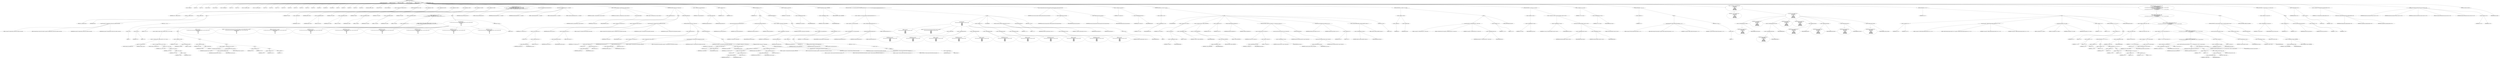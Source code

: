 digraph hostapd_notif_assoc {  
"1000131" [label = "(METHOD,hostapd_notif_assoc)" ]
"1000132" [label = "(PARAM,hostapd_data *hapd)" ]
"1000133" [label = "(PARAM,const u8 *addr)" ]
"1000134" [label = "(PARAM,const u8 *req_ies)" ]
"1000135" [label = "(PARAM,size_t req_ies_len)" ]
"1000136" [label = "(PARAM,int reassoc)" ]
"1000137" [label = "(BLOCK,,)" ]
"1000138" [label = "(LOCAL,v5: unsigned int)" ]
"1000139" [label = "(LOCAL,v6: int)" ]
"1000140" [label = "(LOCAL,v7: int)" ]
"1000141" [label = "(LOCAL,v8: sta_info *)" ]
"1000142" [label = "(LOCAL,v9: sta_info *)" ]
"1000143" [label = "(LOCAL,v10: hostapd_iface *)" ]
"1000144" [label = "(LOCAL,v11: int)" ]
"1000145" [label = "(LOCAL,v12: int)" ]
"1000146" [label = "(LOCAL,v13: hostapd_bss_config *)" ]
"1000147" [label = "(LOCAL,v14: wpa_state_machine *)" ]
"1000148" [label = "(LOCAL,v15: int)" ]
"1000149" [label = "(LOCAL,v16: int)" ]
"1000150" [label = "(LOCAL,v17: u8 *)" ]
"1000151" [label = "(LOCAL,v18: u8 *)" ]
"1000152" [label = "(LOCAL,v20: int)" ]
"1000153" [label = "(LOCAL,v22: u8)" ]
"1000154" [label = "(LOCAL,v23: u8)" ]
"1000155" [label = "(LOCAL,v24: u8)" ]
"1000156" [label = "(LOCAL,v25: u8)" ]
"1000157" [label = "(LOCAL,ielen: u8)" ]
"1000158" [label = "(LOCAL,ielena: int)" ]
"1000159" [label = "(LOCAL,ielenb: int)" ]
"1000160" [label = "(LOCAL,p: u8)" ]
"1000161" [label = "(LOCAL,pa: u8 *)" ]
"1000162" [label = "(LOCAL,pb: u8 *)" ]
"1000163" [label = "(LOCAL,res: int)" ]
"1000164" [label = "(LOCAL,resa: int)" ]
"1000165" [label = "(LOCAL,elems: ieee802_11_elems)" ]
"1000166" [label = "(LOCAL,buf: u8 [ 1064 ])" ]
"1000167" [label = "(LOCAL,v36: unsigned int)" ]
"1000168" [label = "(<operator>.assignment,v36 = __readgsdword(0x14u))" ]
"1000169" [label = "(IDENTIFIER,v36,v36 = __readgsdword(0x14u))" ]
"1000170" [label = "(__readgsdword,__readgsdword(0x14u))" ]
"1000171" [label = "(LITERAL,0x14u,__readgsdword(0x14u))" ]
"1000172" [label = "(CONTROL_STRUCTURE,if ( !addr ),if ( !addr ))" ]
"1000173" [label = "(<operator>.logicalNot,!addr)" ]
"1000174" [label = "(IDENTIFIER,addr,!addr)" ]
"1000175" [label = "(BLOCK,,)" ]
"1000176" [label = "(wpa_printf,wpa_printf(2, \"hostapd_notif_assoc: Skip event with no address\", hapd, hapd))" ]
"1000177" [label = "(LITERAL,2,wpa_printf(2, \"hostapd_notif_assoc: Skip event with no address\", hapd, hapd))" ]
"1000178" [label = "(LITERAL,\"hostapd_notif_assoc: Skip event with no address\",wpa_printf(2, \"hostapd_notif_assoc: Skip event with no address\", hapd, hapd))" ]
"1000179" [label = "(IDENTIFIER,hapd,wpa_printf(2, \"hostapd_notif_assoc: Skip event with no address\", hapd, hapd))" ]
"1000180" [label = "(IDENTIFIER,hapd,wpa_printf(2, \"hostapd_notif_assoc: Skip event with no address\", hapd, hapd))" ]
"1000181" [label = "(RETURN,return -1;,return -1;)" ]
"1000182" [label = "(<operator>.minus,-1)" ]
"1000183" [label = "(LITERAL,1,-1)" ]
"1000184" [label = "(<operator>.assignment,v5 = *addr)" ]
"1000185" [label = "(IDENTIFIER,v5,v5 = *addr)" ]
"1000186" [label = "(<operator>.indirection,*addr)" ]
"1000187" [label = "(IDENTIFIER,addr,v5 = *addr)" ]
"1000188" [label = "(<operator>.assignment,ielen = addr[1])" ]
"1000189" [label = "(IDENTIFIER,ielen,ielen = addr[1])" ]
"1000190" [label = "(<operator>.indirectIndexAccess,addr[1])" ]
"1000191" [label = "(IDENTIFIER,addr,ielen = addr[1])" ]
"1000192" [label = "(LITERAL,1,ielen = addr[1])" ]
"1000193" [label = "(<operator>.assignment,v25 = addr[2])" ]
"1000194" [label = "(IDENTIFIER,v25,v25 = addr[2])" ]
"1000195" [label = "(<operator>.indirectIndexAccess,addr[2])" ]
"1000196" [label = "(IDENTIFIER,addr,v25 = addr[2])" ]
"1000197" [label = "(LITERAL,2,v25 = addr[2])" ]
"1000198" [label = "(<operator>.assignment,p = addr[3])" ]
"1000199" [label = "(IDENTIFIER,p,p = addr[3])" ]
"1000200" [label = "(<operator>.indirectIndexAccess,addr[3])" ]
"1000201" [label = "(IDENTIFIER,addr,p = addr[3])" ]
"1000202" [label = "(LITERAL,3,p = addr[3])" ]
"1000203" [label = "(<operator>.assignment,v24 = addr[4])" ]
"1000204" [label = "(IDENTIFIER,v24,v24 = addr[4])" ]
"1000205" [label = "(<operator>.indirectIndexAccess,addr[4])" ]
"1000206" [label = "(IDENTIFIER,addr,v24 = addr[4])" ]
"1000207" [label = "(LITERAL,4,v24 = addr[4])" ]
"1000208" [label = "(<operator>.assignment,v6 = addr[5])" ]
"1000209" [label = "(IDENTIFIER,v6,v6 = addr[5])" ]
"1000210" [label = "(<operator>.indirectIndexAccess,addr[5])" ]
"1000211" [label = "(IDENTIFIER,addr,v6 = addr[5])" ]
"1000212" [label = "(LITERAL,5,v6 = addr[5])" ]
"1000213" [label = "(CONTROL_STRUCTURE,if ( (v5 & 1) != 0\n    || !((unsigned __int8)v6 | (unsigned __int8)(v24 | p | v25 | v5 | ielen))\n    || (v22 = addr[5], v23 = *addr, v7 = memcmp(addr, hapd->own_addr, 6u), v5 = v23, v6 = v22, !v7) ),if ( (v5 & 1) != 0\n    || !((unsigned __int8)v6 | (unsigned __int8)(v24 | p | v25 | v5 | ielen))\n    || (v22 = addr[5], v23 = *addr, v7 = memcmp(addr, hapd->own_addr, 6u), v5 = v23, v6 = v22, !v7) ))" ]
"1000214" [label = "(<operator>.logicalOr,(v5 & 1) != 0\n    || !((unsigned __int8)v6 | (unsigned __int8)(v24 | p | v25 | v5 | ielen))\n    || (v22 = addr[5], v23 = *addr, v7 = memcmp(addr, hapd->own_addr, 6u), v5 = v23, v6 = v22, !v7))" ]
"1000215" [label = "(<operator>.notEquals,(v5 & 1) != 0)" ]
"1000216" [label = "(<operator>.and,v5 & 1)" ]
"1000217" [label = "(IDENTIFIER,v5,v5 & 1)" ]
"1000218" [label = "(LITERAL,1,v5 & 1)" ]
"1000219" [label = "(LITERAL,0,(v5 & 1) != 0)" ]
"1000220" [label = "(<operator>.logicalOr,!((unsigned __int8)v6 | (unsigned __int8)(v24 | p | v25 | v5 | ielen))\n    || (v22 = addr[5], v23 = *addr, v7 = memcmp(addr, hapd->own_addr, 6u), v5 = v23, v6 = v22, !v7))" ]
"1000221" [label = "(<operator>.logicalNot,!((unsigned __int8)v6 | (unsigned __int8)(v24 | p | v25 | v5 | ielen)))" ]
"1000222" [label = "(<operator>.or,(unsigned __int8)v6 | (unsigned __int8)(v24 | p | v25 | v5 | ielen))" ]
"1000223" [label = "(<operator>.cast,(unsigned __int8)v6)" ]
"1000224" [label = "(UNKNOWN,unsigned __int8,unsigned __int8)" ]
"1000225" [label = "(IDENTIFIER,v6,(unsigned __int8)v6)" ]
"1000226" [label = "(<operator>.cast,(unsigned __int8)(v24 | p | v25 | v5 | ielen))" ]
"1000227" [label = "(UNKNOWN,unsigned __int8,unsigned __int8)" ]
"1000228" [label = "(<operator>.or,v24 | p | v25 | v5 | ielen)" ]
"1000229" [label = "(IDENTIFIER,v24,v24 | p | v25 | v5 | ielen)" ]
"1000230" [label = "(<operator>.or,p | v25 | v5 | ielen)" ]
"1000231" [label = "(IDENTIFIER,p,p | v25 | v5 | ielen)" ]
"1000232" [label = "(<operator>.or,v25 | v5 | ielen)" ]
"1000233" [label = "(IDENTIFIER,v25,v25 | v5 | ielen)" ]
"1000234" [label = "(<operator>.or,v5 | ielen)" ]
"1000235" [label = "(IDENTIFIER,v5,v5 | ielen)" ]
"1000236" [label = "(IDENTIFIER,ielen,v5 | ielen)" ]
"1000237" [label = "(BLOCK,,)" ]
"1000238" [label = "(<operator>.assignment,v22 = addr[5])" ]
"1000239" [label = "(IDENTIFIER,v22,v22 = addr[5])" ]
"1000240" [label = "(<operator>.indirectIndexAccess,addr[5])" ]
"1000241" [label = "(IDENTIFIER,addr,v22 = addr[5])" ]
"1000242" [label = "(LITERAL,5,v22 = addr[5])" ]
"1000243" [label = "(BLOCK,,)" ]
"1000244" [label = "(<operator>.assignment,v23 = *addr)" ]
"1000245" [label = "(IDENTIFIER,v23,v23 = *addr)" ]
"1000246" [label = "(<operator>.indirection,*addr)" ]
"1000247" [label = "(IDENTIFIER,addr,v23 = *addr)" ]
"1000248" [label = "(BLOCK,,)" ]
"1000249" [label = "(<operator>.assignment,v7 = memcmp(addr, hapd->own_addr, 6u))" ]
"1000250" [label = "(IDENTIFIER,v7,v7 = memcmp(addr, hapd->own_addr, 6u))" ]
"1000251" [label = "(memcmp,memcmp(addr, hapd->own_addr, 6u))" ]
"1000252" [label = "(IDENTIFIER,addr,memcmp(addr, hapd->own_addr, 6u))" ]
"1000253" [label = "(<operator>.indirectFieldAccess,hapd->own_addr)" ]
"1000254" [label = "(IDENTIFIER,hapd,memcmp(addr, hapd->own_addr, 6u))" ]
"1000255" [label = "(FIELD_IDENTIFIER,own_addr,own_addr)" ]
"1000256" [label = "(LITERAL,6u,memcmp(addr, hapd->own_addr, 6u))" ]
"1000257" [label = "(BLOCK,,)" ]
"1000258" [label = "(<operator>.assignment,v5 = v23)" ]
"1000259" [label = "(IDENTIFIER,v5,v5 = v23)" ]
"1000260" [label = "(IDENTIFIER,v23,v5 = v23)" ]
"1000261" [label = "(BLOCK,,)" ]
"1000262" [label = "(<operator>.assignment,v6 = v22)" ]
"1000263" [label = "(IDENTIFIER,v6,v6 = v22)" ]
"1000264" [label = "(IDENTIFIER,v22,v6 = v22)" ]
"1000265" [label = "(<operator>.logicalNot,!v7)" ]
"1000266" [label = "(IDENTIFIER,v7,!v7)" ]
"1000267" [label = "(BLOCK,,)" ]
"1000268" [label = "(wpa_printf,wpa_printf(\n      2,\n      \"%s: Invalid SA=%02x:%02x:%02x:%02x:%02x:%02x in received indication - ignore this indication silently\",\n      \"hostapd_notif_assoc\",\n      v5,\n      ielen,\n      v25,\n      p,\n      v24,\n      v6))" ]
"1000269" [label = "(LITERAL,2,wpa_printf(\n      2,\n      \"%s: Invalid SA=%02x:%02x:%02x:%02x:%02x:%02x in received indication - ignore this indication silently\",\n      \"hostapd_notif_assoc\",\n      v5,\n      ielen,\n      v25,\n      p,\n      v24,\n      v6))" ]
"1000270" [label = "(LITERAL,\"%s: Invalid SA=%02x:%02x:%02x:%02x:%02x:%02x in received indication - ignore this indication silently\",wpa_printf(\n      2,\n      \"%s: Invalid SA=%02x:%02x:%02x:%02x:%02x:%02x in received indication - ignore this indication silently\",\n      \"hostapd_notif_assoc\",\n      v5,\n      ielen,\n      v25,\n      p,\n      v24,\n      v6))" ]
"1000271" [label = "(LITERAL,\"hostapd_notif_assoc\",wpa_printf(\n      2,\n      \"%s: Invalid SA=%02x:%02x:%02x:%02x:%02x:%02x in received indication - ignore this indication silently\",\n      \"hostapd_notif_assoc\",\n      v5,\n      ielen,\n      v25,\n      p,\n      v24,\n      v6))" ]
"1000272" [label = "(IDENTIFIER,v5,wpa_printf(\n      2,\n      \"%s: Invalid SA=%02x:%02x:%02x:%02x:%02x:%02x in received indication - ignore this indication silently\",\n      \"hostapd_notif_assoc\",\n      v5,\n      ielen,\n      v25,\n      p,\n      v24,\n      v6))" ]
"1000273" [label = "(IDENTIFIER,ielen,wpa_printf(\n      2,\n      \"%s: Invalid SA=%02x:%02x:%02x:%02x:%02x:%02x in received indication - ignore this indication silently\",\n      \"hostapd_notif_assoc\",\n      v5,\n      ielen,\n      v25,\n      p,\n      v24,\n      v6))" ]
"1000274" [label = "(IDENTIFIER,v25,wpa_printf(\n      2,\n      \"%s: Invalid SA=%02x:%02x:%02x:%02x:%02x:%02x in received indication - ignore this indication silently\",\n      \"hostapd_notif_assoc\",\n      v5,\n      ielen,\n      v25,\n      p,\n      v24,\n      v6))" ]
"1000275" [label = "(IDENTIFIER,p,wpa_printf(\n      2,\n      \"%s: Invalid SA=%02x:%02x:%02x:%02x:%02x:%02x in received indication - ignore this indication silently\",\n      \"hostapd_notif_assoc\",\n      v5,\n      ielen,\n      v25,\n      p,\n      v24,\n      v6))" ]
"1000276" [label = "(IDENTIFIER,v24,wpa_printf(\n      2,\n      \"%s: Invalid SA=%02x:%02x:%02x:%02x:%02x:%02x in received indication - ignore this indication silently\",\n      \"hostapd_notif_assoc\",\n      v5,\n      ielen,\n      v25,\n      p,\n      v24,\n      v6))" ]
"1000277" [label = "(IDENTIFIER,v6,wpa_printf(\n      2,\n      \"%s: Invalid SA=%02x:%02x:%02x:%02x:%02x:%02x in received indication - ignore this indication silently\",\n      \"hostapd_notif_assoc\",\n      v5,\n      ielen,\n      v25,\n      p,\n      v24,\n      v6))" ]
"1000278" [label = "(RETURN,return 0;,return 0;)" ]
"1000279" [label = "(LITERAL,0,return 0;)" ]
"1000280" [label = "(random_add_randomness,random_add_randomness(addr, 6u))" ]
"1000281" [label = "(IDENTIFIER,addr,random_add_randomness(addr, 6u))" ]
"1000282" [label = "(LITERAL,6u,random_add_randomness(addr, 6u))" ]
"1000283" [label = "(hostapd_logger,hostapd_logger(hapd, addr, 1u, 2, \"associated\"))" ]
"1000284" [label = "(IDENTIFIER,hapd,hostapd_logger(hapd, addr, 1u, 2, \"associated\"))" ]
"1000285" [label = "(IDENTIFIER,addr,hostapd_logger(hapd, addr, 1u, 2, \"associated\"))" ]
"1000286" [label = "(LITERAL,1u,hostapd_logger(hapd, addr, 1u, 2, \"associated\"))" ]
"1000287" [label = "(LITERAL,2,hostapd_logger(hapd, addr, 1u, 2, \"associated\"))" ]
"1000288" [label = "(LITERAL,\"associated\",hostapd_logger(hapd, addr, 1u, 2, \"associated\"))" ]
"1000289" [label = "(ieee802_11_parse_elems,ieee802_11_parse_elems(req_ies, req_ies_len, &elems, 0))" ]
"1000290" [label = "(IDENTIFIER,req_ies,ieee802_11_parse_elems(req_ies, req_ies_len, &elems, 0))" ]
"1000291" [label = "(IDENTIFIER,req_ies_len,ieee802_11_parse_elems(req_ies, req_ies_len, &elems, 0))" ]
"1000292" [label = "(<operator>.addressOf,&elems)" ]
"1000293" [label = "(IDENTIFIER,elems,ieee802_11_parse_elems(req_ies, req_ies_len, &elems, 0))" ]
"1000294" [label = "(LITERAL,0,ieee802_11_parse_elems(req_ies, req_ies_len, &elems, 0))" ]
"1000295" [label = "(CONTROL_STRUCTURE,if ( elems.wps_ie ),if ( elems.wps_ie ))" ]
"1000296" [label = "(<operator>.fieldAccess,elems.wps_ie)" ]
"1000297" [label = "(IDENTIFIER,elems,if ( elems.wps_ie ))" ]
"1000298" [label = "(FIELD_IDENTIFIER,wps_ie,wps_ie)" ]
"1000299" [label = "(BLOCK,,)" ]
"1000300" [label = "(<operator>.assignment,pa = (u8 *)(elems.wps_ie - 2))" ]
"1000301" [label = "(IDENTIFIER,pa,pa = (u8 *)(elems.wps_ie - 2))" ]
"1000302" [label = "(<operator>.cast,(u8 *)(elems.wps_ie - 2))" ]
"1000303" [label = "(UNKNOWN,u8 *,u8 *)" ]
"1000304" [label = "(<operator>.subtraction,elems.wps_ie - 2)" ]
"1000305" [label = "(<operator>.fieldAccess,elems.wps_ie)" ]
"1000306" [label = "(IDENTIFIER,elems,elems.wps_ie - 2)" ]
"1000307" [label = "(FIELD_IDENTIFIER,wps_ie,wps_ie)" ]
"1000308" [label = "(LITERAL,2,elems.wps_ie - 2)" ]
"1000309" [label = "(<operator>.assignment,ielena = elems.wps_ie_len + 2)" ]
"1000310" [label = "(IDENTIFIER,ielena,ielena = elems.wps_ie_len + 2)" ]
"1000311" [label = "(<operator>.addition,elems.wps_ie_len + 2)" ]
"1000312" [label = "(<operator>.fieldAccess,elems.wps_ie_len)" ]
"1000313" [label = "(IDENTIFIER,elems,elems.wps_ie_len + 2)" ]
"1000314" [label = "(FIELD_IDENTIFIER,wps_ie_len,wps_ie_len)" ]
"1000315" [label = "(LITERAL,2,elems.wps_ie_len + 2)" ]
"1000316" [label = "(wpa_printf,wpa_printf(2, \"STA included WPS IE in (Re)AssocReq\", ielena, ielena))" ]
"1000317" [label = "(LITERAL,2,wpa_printf(2, \"STA included WPS IE in (Re)AssocReq\", ielena, ielena))" ]
"1000318" [label = "(LITERAL,\"STA included WPS IE in (Re)AssocReq\",wpa_printf(2, \"STA included WPS IE in (Re)AssocReq\", ielena, ielena))" ]
"1000319" [label = "(IDENTIFIER,ielena,wpa_printf(2, \"STA included WPS IE in (Re)AssocReq\", ielena, ielena))" ]
"1000320" [label = "(IDENTIFIER,ielena,wpa_printf(2, \"STA included WPS IE in (Re)AssocReq\", ielena, ielena))" ]
"1000321" [label = "(CONTROL_STRUCTURE,else,else)" ]
"1000322" [label = "(CONTROL_STRUCTURE,if ( elems.rsn_ie ),if ( elems.rsn_ie ))" ]
"1000323" [label = "(<operator>.fieldAccess,elems.rsn_ie)" ]
"1000324" [label = "(IDENTIFIER,elems,if ( elems.rsn_ie ))" ]
"1000325" [label = "(FIELD_IDENTIFIER,rsn_ie,rsn_ie)" ]
"1000326" [label = "(BLOCK,,)" ]
"1000327" [label = "(<operator>.assignment,pa = (u8 *)(elems.rsn_ie - 2))" ]
"1000328" [label = "(IDENTIFIER,pa,pa = (u8 *)(elems.rsn_ie - 2))" ]
"1000329" [label = "(<operator>.cast,(u8 *)(elems.rsn_ie - 2))" ]
"1000330" [label = "(UNKNOWN,u8 *,u8 *)" ]
"1000331" [label = "(<operator>.subtraction,elems.rsn_ie - 2)" ]
"1000332" [label = "(<operator>.fieldAccess,elems.rsn_ie)" ]
"1000333" [label = "(IDENTIFIER,elems,elems.rsn_ie - 2)" ]
"1000334" [label = "(FIELD_IDENTIFIER,rsn_ie,rsn_ie)" ]
"1000335" [label = "(LITERAL,2,elems.rsn_ie - 2)" ]
"1000336" [label = "(<operator>.assignment,ielena = elems.rsn_ie_len + 2)" ]
"1000337" [label = "(IDENTIFIER,ielena,ielena = elems.rsn_ie_len + 2)" ]
"1000338" [label = "(<operator>.addition,elems.rsn_ie_len + 2)" ]
"1000339" [label = "(<operator>.fieldAccess,elems.rsn_ie_len)" ]
"1000340" [label = "(IDENTIFIER,elems,elems.rsn_ie_len + 2)" ]
"1000341" [label = "(FIELD_IDENTIFIER,rsn_ie_len,rsn_ie_len)" ]
"1000342" [label = "(LITERAL,2,elems.rsn_ie_len + 2)" ]
"1000343" [label = "(wpa_printf,wpa_printf(2, \"STA included RSN IE in (Re)AssocReq\", ielena, ielena))" ]
"1000344" [label = "(LITERAL,2,wpa_printf(2, \"STA included RSN IE in (Re)AssocReq\", ielena, ielena))" ]
"1000345" [label = "(LITERAL,\"STA included RSN IE in (Re)AssocReq\",wpa_printf(2, \"STA included RSN IE in (Re)AssocReq\", ielena, ielena))" ]
"1000346" [label = "(IDENTIFIER,ielena,wpa_printf(2, \"STA included RSN IE in (Re)AssocReq\", ielena, ielena))" ]
"1000347" [label = "(IDENTIFIER,ielena,wpa_printf(2, \"STA included RSN IE in (Re)AssocReq\", ielena, ielena))" ]
"1000348" [label = "(CONTROL_STRUCTURE,else,else)" ]
"1000349" [label = "(BLOCK,,)" ]
"1000350" [label = "(<operator>.assignment,pa = (u8 *)elems.wpa_ie)" ]
"1000351" [label = "(IDENTIFIER,pa,pa = (u8 *)elems.wpa_ie)" ]
"1000352" [label = "(<operator>.cast,(u8 *)elems.wpa_ie)" ]
"1000353" [label = "(UNKNOWN,u8 *,u8 *)" ]
"1000354" [label = "(<operator>.fieldAccess,elems.wpa_ie)" ]
"1000355" [label = "(IDENTIFIER,elems,(u8 *)elems.wpa_ie)" ]
"1000356" [label = "(FIELD_IDENTIFIER,wpa_ie,wpa_ie)" ]
"1000357" [label = "(CONTROL_STRUCTURE,if ( elems.wpa_ie ),if ( elems.wpa_ie ))" ]
"1000358" [label = "(<operator>.fieldAccess,elems.wpa_ie)" ]
"1000359" [label = "(IDENTIFIER,elems,if ( elems.wpa_ie ))" ]
"1000360" [label = "(FIELD_IDENTIFIER,wpa_ie,wpa_ie)" ]
"1000361" [label = "(BLOCK,,)" ]
"1000362" [label = "(<operator>.assignment,pa = (u8 *)(elems.wpa_ie - 2))" ]
"1000363" [label = "(IDENTIFIER,pa,pa = (u8 *)(elems.wpa_ie - 2))" ]
"1000364" [label = "(<operator>.cast,(u8 *)(elems.wpa_ie - 2))" ]
"1000365" [label = "(UNKNOWN,u8 *,u8 *)" ]
"1000366" [label = "(<operator>.subtraction,elems.wpa_ie - 2)" ]
"1000367" [label = "(<operator>.fieldAccess,elems.wpa_ie)" ]
"1000368" [label = "(IDENTIFIER,elems,elems.wpa_ie - 2)" ]
"1000369" [label = "(FIELD_IDENTIFIER,wpa_ie,wpa_ie)" ]
"1000370" [label = "(LITERAL,2,elems.wpa_ie - 2)" ]
"1000371" [label = "(<operator>.assignment,ielena = elems.wpa_ie_len + 2)" ]
"1000372" [label = "(IDENTIFIER,ielena,ielena = elems.wpa_ie_len + 2)" ]
"1000373" [label = "(<operator>.addition,elems.wpa_ie_len + 2)" ]
"1000374" [label = "(<operator>.fieldAccess,elems.wpa_ie_len)" ]
"1000375" [label = "(IDENTIFIER,elems,elems.wpa_ie_len + 2)" ]
"1000376" [label = "(FIELD_IDENTIFIER,wpa_ie_len,wpa_ie_len)" ]
"1000377" [label = "(LITERAL,2,elems.wpa_ie_len + 2)" ]
"1000378" [label = "(wpa_printf,wpa_printf(2, \"STA included WPA IE in (Re)AssocReq\", ielena, ielena))" ]
"1000379" [label = "(LITERAL,2,wpa_printf(2, \"STA included WPA IE in (Re)AssocReq\", ielena, ielena))" ]
"1000380" [label = "(LITERAL,\"STA included WPA IE in (Re)AssocReq\",wpa_printf(2, \"STA included WPA IE in (Re)AssocReq\", ielena, ielena))" ]
"1000381" [label = "(IDENTIFIER,ielena,wpa_printf(2, \"STA included WPA IE in (Re)AssocReq\", ielena, ielena))" ]
"1000382" [label = "(IDENTIFIER,ielena,wpa_printf(2, \"STA included WPA IE in (Re)AssocReq\", ielena, ielena))" ]
"1000383" [label = "(CONTROL_STRUCTURE,else,else)" ]
"1000384" [label = "(BLOCK,,)" ]
"1000385" [label = "(wpa_printf,wpa_printf(2, \"STA did not include WPS/RSN/WPA IE in (Re)AssocReq\", 0, 0))" ]
"1000386" [label = "(LITERAL,2,wpa_printf(2, \"STA did not include WPS/RSN/WPA IE in (Re)AssocReq\", 0, 0))" ]
"1000387" [label = "(LITERAL,\"STA did not include WPS/RSN/WPA IE in (Re)AssocReq\",wpa_printf(2, \"STA did not include WPS/RSN/WPA IE in (Re)AssocReq\", 0, 0))" ]
"1000388" [label = "(LITERAL,0,wpa_printf(2, \"STA did not include WPS/RSN/WPA IE in (Re)AssocReq\", 0, 0))" ]
"1000389" [label = "(LITERAL,0,wpa_printf(2, \"STA did not include WPS/RSN/WPA IE in (Re)AssocReq\", 0, 0))" ]
"1000390" [label = "(<operator>.assignment,ielena = 0)" ]
"1000391" [label = "(IDENTIFIER,ielena,ielena = 0)" ]
"1000392" [label = "(LITERAL,0,ielena = 0)" ]
"1000393" [label = "(<operator>.assignment,v8 = ap_get_sta(hapd, addr))" ]
"1000394" [label = "(IDENTIFIER,v8,v8 = ap_get_sta(hapd, addr))" ]
"1000395" [label = "(ap_get_sta,ap_get_sta(hapd, addr))" ]
"1000396" [label = "(IDENTIFIER,hapd,ap_get_sta(hapd, addr))" ]
"1000397" [label = "(IDENTIFIER,addr,ap_get_sta(hapd, addr))" ]
"1000398" [label = "(<operator>.assignment,v9 = v8)" ]
"1000399" [label = "(IDENTIFIER,v9,v9 = v8)" ]
"1000400" [label = "(IDENTIFIER,v8,v9 = v8)" ]
"1000401" [label = "(CONTROL_STRUCTURE,if ( v8 ),if ( v8 ))" ]
"1000402" [label = "(IDENTIFIER,v8,if ( v8 ))" ]
"1000403" [label = "(BLOCK,,)" ]
"1000404" [label = "(ap_sta_no_session_timeout,ap_sta_no_session_timeout(hapd, v8))" ]
"1000405" [label = "(IDENTIFIER,hapd,ap_sta_no_session_timeout(hapd, v8))" ]
"1000406" [label = "(IDENTIFIER,v8,ap_sta_no_session_timeout(hapd, v8))" ]
"1000407" [label = "(accounting_sta_stop,accounting_sta_stop(hapd, v9))" ]
"1000408" [label = "(IDENTIFIER,hapd,accounting_sta_stop(hapd, v9))" ]
"1000409" [label = "(IDENTIFIER,v9,accounting_sta_stop(hapd, v9))" ]
"1000410" [label = "(<operator>.assignment,v9->timeout_next = STA_NULLFUNC)" ]
"1000411" [label = "(<operator>.indirectFieldAccess,v9->timeout_next)" ]
"1000412" [label = "(IDENTIFIER,v9,v9->timeout_next = STA_NULLFUNC)" ]
"1000413" [label = "(FIELD_IDENTIFIER,timeout_next,timeout_next)" ]
"1000414" [label = "(IDENTIFIER,STA_NULLFUNC,v9->timeout_next = STA_NULLFUNC)" ]
"1000415" [label = "(CONTROL_STRUCTURE,else,else)" ]
"1000416" [label = "(BLOCK,,)" ]
"1000417" [label = "(<operator>.assignment,v9 = ap_sta_add(hapd, addr))" ]
"1000418" [label = "(IDENTIFIER,v9,v9 = ap_sta_add(hapd, addr))" ]
"1000419" [label = "(ap_sta_add,ap_sta_add(hapd, addr))" ]
"1000420" [label = "(IDENTIFIER,hapd,ap_sta_add(hapd, addr))" ]
"1000421" [label = "(IDENTIFIER,addr,ap_sta_add(hapd, addr))" ]
"1000422" [label = "(CONTROL_STRUCTURE,if ( !v9 ),if ( !v9 ))" ]
"1000423" [label = "(<operator>.logicalNot,!v9)" ]
"1000424" [label = "(IDENTIFIER,v9,!v9)" ]
"1000425" [label = "(BLOCK,,)" ]
"1000426" [label = "(hostapd_drv_sta_disassoc,hostapd_drv_sta_disassoc(hapd, addr, 5))" ]
"1000427" [label = "(IDENTIFIER,hapd,hostapd_drv_sta_disassoc(hapd, addr, 5))" ]
"1000428" [label = "(IDENTIFIER,addr,hostapd_drv_sta_disassoc(hapd, addr, 5))" ]
"1000429" [label = "(LITERAL,5,hostapd_drv_sta_disassoc(hapd, addr, 5))" ]
"1000430" [label = "(RETURN,return -1;,return -1;)" ]
"1000431" [label = "(<operator>.minus,-1)" ]
"1000432" [label = "(LITERAL,1,-1)" ]
"1000433" [label = "(<operator>.assignment,v10 = hapd->iface)" ]
"1000434" [label = "(IDENTIFIER,v10,v10 = hapd->iface)" ]
"1000435" [label = "(<operator>.indirectFieldAccess,hapd->iface)" ]
"1000436" [label = "(IDENTIFIER,hapd,v10 = hapd->iface)" ]
"1000437" [label = "(FIELD_IDENTIFIER,iface,iface)" ]
"1000438" [label = "(<operators>.assignmentAnd,v9->flags &= 0xFFFECFFF)" ]
"1000439" [label = "(<operator>.indirectFieldAccess,v9->flags)" ]
"1000440" [label = "(IDENTIFIER,v9,v9->flags &= 0xFFFECFFF)" ]
"1000441" [label = "(FIELD_IDENTIFIER,flags,flags)" ]
"1000442" [label = "(LITERAL,0xFFFECFFF,v9->flags &= 0xFFFECFFF)" ]
"1000443" [label = "(CONTROL_STRUCTURE,if ( !v10->drv_max_acl_mac_addrs && hostapd_check_acl(hapd, addr, 0) != 1 ),if ( !v10->drv_max_acl_mac_addrs && hostapd_check_acl(hapd, addr, 0) != 1 ))" ]
"1000444" [label = "(<operator>.logicalAnd,!v10->drv_max_acl_mac_addrs && hostapd_check_acl(hapd, addr, 0) != 1)" ]
"1000445" [label = "(<operator>.logicalNot,!v10->drv_max_acl_mac_addrs)" ]
"1000446" [label = "(<operator>.indirectFieldAccess,v10->drv_max_acl_mac_addrs)" ]
"1000447" [label = "(IDENTIFIER,v10,!v10->drv_max_acl_mac_addrs)" ]
"1000448" [label = "(FIELD_IDENTIFIER,drv_max_acl_mac_addrs,drv_max_acl_mac_addrs)" ]
"1000449" [label = "(<operator>.notEquals,hostapd_check_acl(hapd, addr, 0) != 1)" ]
"1000450" [label = "(hostapd_check_acl,hostapd_check_acl(hapd, addr, 0))" ]
"1000451" [label = "(IDENTIFIER,hapd,hostapd_check_acl(hapd, addr, 0))" ]
"1000452" [label = "(IDENTIFIER,addr,hostapd_check_acl(hapd, addr, 0))" ]
"1000453" [label = "(LITERAL,0,hostapd_check_acl(hapd, addr, 0))" ]
"1000454" [label = "(LITERAL,1,hostapd_check_acl(hapd, addr, 0) != 1)" ]
"1000455" [label = "(BLOCK,,)" ]
"1000456" [label = "(wpa_printf,wpa_printf(\n      3,\n      \"STA %02x:%02x:%02x:%02x:%02x:%02x not allowed to connect\",\n      *addr,\n      addr[1],\n      addr[2],\n      addr[3],\n      addr[4],\n      addr[5]))" ]
"1000457" [label = "(LITERAL,3,wpa_printf(\n      3,\n      \"STA %02x:%02x:%02x:%02x:%02x:%02x not allowed to connect\",\n      *addr,\n      addr[1],\n      addr[2],\n      addr[3],\n      addr[4],\n      addr[5]))" ]
"1000458" [label = "(LITERAL,\"STA %02x:%02x:%02x:%02x:%02x:%02x not allowed to connect\",wpa_printf(\n      3,\n      \"STA %02x:%02x:%02x:%02x:%02x:%02x not allowed to connect\",\n      *addr,\n      addr[1],\n      addr[2],\n      addr[3],\n      addr[4],\n      addr[5]))" ]
"1000459" [label = "(<operator>.indirection,*addr)" ]
"1000460" [label = "(IDENTIFIER,addr,wpa_printf(\n      3,\n      \"STA %02x:%02x:%02x:%02x:%02x:%02x not allowed to connect\",\n      *addr,\n      addr[1],\n      addr[2],\n      addr[3],\n      addr[4],\n      addr[5]))" ]
"1000461" [label = "(<operator>.indirectIndexAccess,addr[1])" ]
"1000462" [label = "(IDENTIFIER,addr,wpa_printf(\n      3,\n      \"STA %02x:%02x:%02x:%02x:%02x:%02x not allowed to connect\",\n      *addr,\n      addr[1],\n      addr[2],\n      addr[3],\n      addr[4],\n      addr[5]))" ]
"1000463" [label = "(LITERAL,1,wpa_printf(\n      3,\n      \"STA %02x:%02x:%02x:%02x:%02x:%02x not allowed to connect\",\n      *addr,\n      addr[1],\n      addr[2],\n      addr[3],\n      addr[4],\n      addr[5]))" ]
"1000464" [label = "(<operator>.indirectIndexAccess,addr[2])" ]
"1000465" [label = "(IDENTIFIER,addr,wpa_printf(\n      3,\n      \"STA %02x:%02x:%02x:%02x:%02x:%02x not allowed to connect\",\n      *addr,\n      addr[1],\n      addr[2],\n      addr[3],\n      addr[4],\n      addr[5]))" ]
"1000466" [label = "(LITERAL,2,wpa_printf(\n      3,\n      \"STA %02x:%02x:%02x:%02x:%02x:%02x not allowed to connect\",\n      *addr,\n      addr[1],\n      addr[2],\n      addr[3],\n      addr[4],\n      addr[5]))" ]
"1000467" [label = "(<operator>.indirectIndexAccess,addr[3])" ]
"1000468" [label = "(IDENTIFIER,addr,wpa_printf(\n      3,\n      \"STA %02x:%02x:%02x:%02x:%02x:%02x not allowed to connect\",\n      *addr,\n      addr[1],\n      addr[2],\n      addr[3],\n      addr[4],\n      addr[5]))" ]
"1000469" [label = "(LITERAL,3,wpa_printf(\n      3,\n      \"STA %02x:%02x:%02x:%02x:%02x:%02x not allowed to connect\",\n      *addr,\n      addr[1],\n      addr[2],\n      addr[3],\n      addr[4],\n      addr[5]))" ]
"1000470" [label = "(<operator>.indirectIndexAccess,addr[4])" ]
"1000471" [label = "(IDENTIFIER,addr,wpa_printf(\n      3,\n      \"STA %02x:%02x:%02x:%02x:%02x:%02x not allowed to connect\",\n      *addr,\n      addr[1],\n      addr[2],\n      addr[3],\n      addr[4],\n      addr[5]))" ]
"1000472" [label = "(LITERAL,4,wpa_printf(\n      3,\n      \"STA %02x:%02x:%02x:%02x:%02x:%02x not allowed to connect\",\n      *addr,\n      addr[1],\n      addr[2],\n      addr[3],\n      addr[4],\n      addr[5]))" ]
"1000473" [label = "(<operator>.indirectIndexAccess,addr[5])" ]
"1000474" [label = "(IDENTIFIER,addr,wpa_printf(\n      3,\n      \"STA %02x:%02x:%02x:%02x:%02x:%02x not allowed to connect\",\n      *addr,\n      addr[1],\n      addr[2],\n      addr[3],\n      addr[4],\n      addr[5]))" ]
"1000475" [label = "(LITERAL,5,wpa_printf(\n      3,\n      \"STA %02x:%02x:%02x:%02x:%02x:%02x not allowed to connect\",\n      *addr,\n      addr[1],\n      addr[2],\n      addr[3],\n      addr[4],\n      addr[5]))" ]
"1000476" [label = "(<operator>.assignment,v11 = 1)" ]
"1000477" [label = "(IDENTIFIER,v11,v11 = 1)" ]
"1000478" [label = "(LITERAL,1,v11 = 1)" ]
"1000479" [label = "(JUMP_TARGET,fail)" ]
"1000480" [label = "(hostapd_drv_sta_disassoc,hostapd_drv_sta_disassoc(hapd, v9->addr, v11))" ]
"1000481" [label = "(IDENTIFIER,hapd,hostapd_drv_sta_disassoc(hapd, v9->addr, v11))" ]
"1000482" [label = "(<operator>.indirectFieldAccess,v9->addr)" ]
"1000483" [label = "(IDENTIFIER,v9,hostapd_drv_sta_disassoc(hapd, v9->addr, v11))" ]
"1000484" [label = "(FIELD_IDENTIFIER,addr,addr)" ]
"1000485" [label = "(IDENTIFIER,v11,hostapd_drv_sta_disassoc(hapd, v9->addr, v11))" ]
"1000486" [label = "(ap_free_sta,ap_free_sta(hapd, v9))" ]
"1000487" [label = "(IDENTIFIER,hapd,ap_free_sta(hapd, v9))" ]
"1000488" [label = "(IDENTIFIER,v9,ap_free_sta(hapd, v9))" ]
"1000489" [label = "(RETURN,return -1;,return -1;)" ]
"1000490" [label = "(<operator>.minus,-1)" ]
"1000491" [label = "(LITERAL,1,-1)" ]
"1000492" [label = "(ap_copy_sta_supp_op_classes,ap_copy_sta_supp_op_classes(v9, elems.supp_op_classes, elems.supp_op_classes_len))" ]
"1000493" [label = "(IDENTIFIER,v9,ap_copy_sta_supp_op_classes(v9, elems.supp_op_classes, elems.supp_op_classes_len))" ]
"1000494" [label = "(<operator>.fieldAccess,elems.supp_op_classes)" ]
"1000495" [label = "(IDENTIFIER,elems,ap_copy_sta_supp_op_classes(v9, elems.supp_op_classes, elems.supp_op_classes_len))" ]
"1000496" [label = "(FIELD_IDENTIFIER,supp_op_classes,supp_op_classes)" ]
"1000497" [label = "(<operator>.fieldAccess,elems.supp_op_classes_len)" ]
"1000498" [label = "(IDENTIFIER,elems,ap_copy_sta_supp_op_classes(v9, elems.supp_op_classes, elems.supp_op_classes_len))" ]
"1000499" [label = "(FIELD_IDENTIFIER,supp_op_classes_len,supp_op_classes_len)" ]
"1000500" [label = "(<operator>.assignment,v13 = hapd->conf)" ]
"1000501" [label = "(IDENTIFIER,v13,v13 = hapd->conf)" ]
"1000502" [label = "(<operator>.indirectFieldAccess,hapd->conf)" ]
"1000503" [label = "(IDENTIFIER,hapd,v13 = hapd->conf)" ]
"1000504" [label = "(FIELD_IDENTIFIER,conf,conf)" ]
"1000505" [label = "(CONTROL_STRUCTURE,if ( !v13->wpa ),if ( !v13->wpa ))" ]
"1000506" [label = "(<operator>.logicalNot,!v13->wpa)" ]
"1000507" [label = "(<operator>.indirectFieldAccess,v13->wpa)" ]
"1000508" [label = "(IDENTIFIER,v13,!v13->wpa)" ]
"1000509" [label = "(FIELD_IDENTIFIER,wpa,wpa)" ]
"1000510" [label = "(BLOCK,,)" ]
"1000511" [label = "(JUMP_TARGET,LABEL_50)" ]
"1000512" [label = "(<operator>.assignment,v20 = v9->flags & 2)" ]
"1000513" [label = "(IDENTIFIER,v20,v20 = v9->flags & 2)" ]
"1000514" [label = "(<operator>.and,v9->flags & 2)" ]
"1000515" [label = "(<operator>.indirectFieldAccess,v9->flags)" ]
"1000516" [label = "(IDENTIFIER,v9,v9->flags & 2)" ]
"1000517" [label = "(FIELD_IDENTIFIER,flags,flags)" ]
"1000518" [label = "(LITERAL,2,v9->flags & 2)" ]
"1000519" [label = "(<operator>.assignment,v9->flags = v9->flags & 0xFFF7FFFF | 3)" ]
"1000520" [label = "(<operator>.indirectFieldAccess,v9->flags)" ]
"1000521" [label = "(IDENTIFIER,v9,v9->flags = v9->flags & 0xFFF7FFFF | 3)" ]
"1000522" [label = "(FIELD_IDENTIFIER,flags,flags)" ]
"1000523" [label = "(<operator>.or,v9->flags & 0xFFF7FFFF | 3)" ]
"1000524" [label = "(<operator>.and,v9->flags & 0xFFF7FFFF)" ]
"1000525" [label = "(<operator>.indirectFieldAccess,v9->flags)" ]
"1000526" [label = "(IDENTIFIER,v9,v9->flags & 0xFFF7FFFF)" ]
"1000527" [label = "(FIELD_IDENTIFIER,flags,flags)" ]
"1000528" [label = "(LITERAL,0xFFF7FFFF,v9->flags & 0xFFF7FFFF)" ]
"1000529" [label = "(LITERAL,3,v9->flags & 0xFFF7FFFF | 3)" ]
"1000530" [label = "(<operator>.assignment,resa = v20)" ]
"1000531" [label = "(IDENTIFIER,resa,resa = v20)" ]
"1000532" [label = "(IDENTIFIER,v20,resa = v20)" ]
"1000533" [label = "(hostapd_set_sta_flags,hostapd_set_sta_flags(hapd, v9))" ]
"1000534" [label = "(IDENTIFIER,hapd,hostapd_set_sta_flags(hapd, v9))" ]
"1000535" [label = "(IDENTIFIER,v9,hostapd_set_sta_flags(hapd, v9))" ]
"1000536" [label = "(CONTROL_STRUCTURE,if ( reassoc && v9->auth_alg == 2 ),if ( reassoc && v9->auth_alg == 2 ))" ]
"1000537" [label = "(<operator>.logicalAnd,reassoc && v9->auth_alg == 2)" ]
"1000538" [label = "(IDENTIFIER,reassoc,reassoc && v9->auth_alg == 2)" ]
"1000539" [label = "(<operator>.equals,v9->auth_alg == 2)" ]
"1000540" [label = "(<operator>.indirectFieldAccess,v9->auth_alg)" ]
"1000541" [label = "(IDENTIFIER,v9,v9->auth_alg == 2)" ]
"1000542" [label = "(FIELD_IDENTIFIER,auth_alg,auth_alg)" ]
"1000543" [label = "(LITERAL,2,v9->auth_alg == 2)" ]
"1000544" [label = "(wpa_auth_sm_event,wpa_auth_sm_event(v9->wpa_sm, WPA_ASSOC_FT))" ]
"1000545" [label = "(<operator>.indirectFieldAccess,v9->wpa_sm)" ]
"1000546" [label = "(IDENTIFIER,v9,wpa_auth_sm_event(v9->wpa_sm, WPA_ASSOC_FT))" ]
"1000547" [label = "(FIELD_IDENTIFIER,wpa_sm,wpa_sm)" ]
"1000548" [label = "(IDENTIFIER,WPA_ASSOC_FT,wpa_auth_sm_event(v9->wpa_sm, WPA_ASSOC_FT))" ]
"1000549" [label = "(CONTROL_STRUCTURE,else,else)" ]
"1000550" [label = "(wpa_auth_sm_event,wpa_auth_sm_event(v9->wpa_sm, WPA_ASSOC))" ]
"1000551" [label = "(<operator>.indirectFieldAccess,v9->wpa_sm)" ]
"1000552" [label = "(IDENTIFIER,v9,wpa_auth_sm_event(v9->wpa_sm, WPA_ASSOC))" ]
"1000553" [label = "(FIELD_IDENTIFIER,wpa_sm,wpa_sm)" ]
"1000554" [label = "(IDENTIFIER,WPA_ASSOC,wpa_auth_sm_event(v9->wpa_sm, WPA_ASSOC))" ]
"1000555" [label = "(hostapd_new_assoc_sta,hostapd_new_assoc_sta(hapd, v9, resa != 0))" ]
"1000556" [label = "(IDENTIFIER,hapd,hostapd_new_assoc_sta(hapd, v9, resa != 0))" ]
"1000557" [label = "(IDENTIFIER,v9,hostapd_new_assoc_sta(hapd, v9, resa != 0))" ]
"1000558" [label = "(<operator>.notEquals,resa != 0)" ]
"1000559" [label = "(IDENTIFIER,resa,resa != 0)" ]
"1000560" [label = "(LITERAL,0,resa != 0)" ]
"1000561" [label = "(ieee802_1x_notify_port_enabled,ieee802_1x_notify_port_enabled(v9->eapol_sm, 1))" ]
"1000562" [label = "(<operator>.indirectFieldAccess,v9->eapol_sm)" ]
"1000563" [label = "(IDENTIFIER,v9,ieee802_1x_notify_port_enabled(v9->eapol_sm, 1))" ]
"1000564" [label = "(FIELD_IDENTIFIER,eapol_sm,eapol_sm)" ]
"1000565" [label = "(LITERAL,1,ieee802_1x_notify_port_enabled(v9->eapol_sm, 1))" ]
"1000566" [label = "(RETURN,return 0;,return 0;)" ]
"1000567" [label = "(LITERAL,0,return 0;)" ]
"1000568" [label = "(CONTROL_STRUCTURE,if ( !pa || !ielena ),if ( !pa || !ielena ))" ]
"1000569" [label = "(<operator>.logicalOr,!pa || !ielena)" ]
"1000570" [label = "(<operator>.logicalNot,!pa)" ]
"1000571" [label = "(IDENTIFIER,pa,!pa)" ]
"1000572" [label = "(<operator>.logicalNot,!ielena)" ]
"1000573" [label = "(IDENTIFIER,ielena,!ielena)" ]
"1000574" [label = "(BLOCK,,)" ]
"1000575" [label = "(wpa_printf,wpa_printf(2, \"No WPA/RSN IE from STA\", v13, hapd->conf))" ]
"1000576" [label = "(LITERAL,2,wpa_printf(2, \"No WPA/RSN IE from STA\", v13, hapd->conf))" ]
"1000577" [label = "(LITERAL,\"No WPA/RSN IE from STA\",wpa_printf(2, \"No WPA/RSN IE from STA\", v13, hapd->conf))" ]
"1000578" [label = "(IDENTIFIER,v13,wpa_printf(2, \"No WPA/RSN IE from STA\", v13, hapd->conf))" ]
"1000579" [label = "(<operator>.indirectFieldAccess,hapd->conf)" ]
"1000580" [label = "(IDENTIFIER,hapd,wpa_printf(2, \"No WPA/RSN IE from STA\", v13, hapd->conf))" ]
"1000581" [label = "(FIELD_IDENTIFIER,conf,conf)" ]
"1000582" [label = "(<operator>.assignment,v11 = 13)" ]
"1000583" [label = "(IDENTIFIER,v11,v11 = 13)" ]
"1000584" [label = "(LITERAL,13,v11 = 13)" ]
"1000585" [label = "(CONTROL_STRUCTURE,goto fail;,goto fail;)" ]
"1000586" [label = "(CONTROL_STRUCTURE,if ( !v9->wpa_sm ),if ( !v9->wpa_sm ))" ]
"1000587" [label = "(<operator>.logicalNot,!v9->wpa_sm)" ]
"1000588" [label = "(<operator>.indirectFieldAccess,v9->wpa_sm)" ]
"1000589" [label = "(IDENTIFIER,v9,!v9->wpa_sm)" ]
"1000590" [label = "(FIELD_IDENTIFIER,wpa_sm,wpa_sm)" ]
"1000591" [label = "(<operator>.assignment,v9->wpa_sm = wpa_auth_sta_init(hapd->wpa_auth, v9->addr, 0))" ]
"1000592" [label = "(<operator>.indirectFieldAccess,v9->wpa_sm)" ]
"1000593" [label = "(IDENTIFIER,v9,v9->wpa_sm = wpa_auth_sta_init(hapd->wpa_auth, v9->addr, 0))" ]
"1000594" [label = "(FIELD_IDENTIFIER,wpa_sm,wpa_sm)" ]
"1000595" [label = "(wpa_auth_sta_init,wpa_auth_sta_init(hapd->wpa_auth, v9->addr, 0))" ]
"1000596" [label = "(<operator>.indirectFieldAccess,hapd->wpa_auth)" ]
"1000597" [label = "(IDENTIFIER,hapd,wpa_auth_sta_init(hapd->wpa_auth, v9->addr, 0))" ]
"1000598" [label = "(FIELD_IDENTIFIER,wpa_auth,wpa_auth)" ]
"1000599" [label = "(<operator>.indirectFieldAccess,v9->addr)" ]
"1000600" [label = "(IDENTIFIER,v9,wpa_auth_sta_init(hapd->wpa_auth, v9->addr, 0))" ]
"1000601" [label = "(FIELD_IDENTIFIER,addr,addr)" ]
"1000602" [label = "(LITERAL,0,wpa_auth_sta_init(hapd->wpa_auth, v9->addr, 0))" ]
"1000603" [label = "(<operator>.assignment,v14 = v9->wpa_sm)" ]
"1000604" [label = "(IDENTIFIER,v14,v14 = v9->wpa_sm)" ]
"1000605" [label = "(<operator>.indirectFieldAccess,v9->wpa_sm)" ]
"1000606" [label = "(IDENTIFIER,v9,v14 = v9->wpa_sm)" ]
"1000607" [label = "(FIELD_IDENTIFIER,wpa_sm,wpa_sm)" ]
"1000608" [label = "(CONTROL_STRUCTURE,if ( !v14 ),if ( !v14 ))" ]
"1000609" [label = "(<operator>.logicalNot,!v14)" ]
"1000610" [label = "(IDENTIFIER,v14,!v14)" ]
"1000611" [label = "(BLOCK,,)" ]
"1000612" [label = "(wpa_printf,wpa_printf(5, \"Failed to initialize WPA state machine\", v12, v12))" ]
"1000613" [label = "(LITERAL,5,wpa_printf(5, \"Failed to initialize WPA state machine\", v12, v12))" ]
"1000614" [label = "(LITERAL,\"Failed to initialize WPA state machine\",wpa_printf(5, \"Failed to initialize WPA state machine\", v12, v12))" ]
"1000615" [label = "(IDENTIFIER,v12,wpa_printf(5, \"Failed to initialize WPA state machine\", v12, v12))" ]
"1000616" [label = "(IDENTIFIER,v12,wpa_printf(5, \"Failed to initialize WPA state machine\", v12, v12))" ]
"1000617" [label = "(RETURN,return -1;,return -1;)" ]
"1000618" [label = "(<operator>.minus,-1)" ]
"1000619" [label = "(LITERAL,1,-1)" ]
"1000620" [label = "(<operator>.assignment,v15 = wpa_validate_wpa_ie(\n          hapd->wpa_auth,\n          v14,\n          hapd->iface->freq,\n          pa,\n          ielena,\n          elems.mdie,\n          elems.mdie_len,\n          elems.owe_dh,\n          elems.owe_dh_len))" ]
"1000621" [label = "(IDENTIFIER,v15,v15 = wpa_validate_wpa_ie(\n          hapd->wpa_auth,\n          v14,\n          hapd->iface->freq,\n          pa,\n          ielena,\n          elems.mdie,\n          elems.mdie_len,\n          elems.owe_dh,\n          elems.owe_dh_len))" ]
"1000622" [label = "(wpa_validate_wpa_ie,wpa_validate_wpa_ie(\n          hapd->wpa_auth,\n          v14,\n          hapd->iface->freq,\n          pa,\n          ielena,\n          elems.mdie,\n          elems.mdie_len,\n          elems.owe_dh,\n          elems.owe_dh_len))" ]
"1000623" [label = "(<operator>.indirectFieldAccess,hapd->wpa_auth)" ]
"1000624" [label = "(IDENTIFIER,hapd,wpa_validate_wpa_ie(\n          hapd->wpa_auth,\n          v14,\n          hapd->iface->freq,\n          pa,\n          ielena,\n          elems.mdie,\n          elems.mdie_len,\n          elems.owe_dh,\n          elems.owe_dh_len))" ]
"1000625" [label = "(FIELD_IDENTIFIER,wpa_auth,wpa_auth)" ]
"1000626" [label = "(IDENTIFIER,v14,wpa_validate_wpa_ie(\n          hapd->wpa_auth,\n          v14,\n          hapd->iface->freq,\n          pa,\n          ielena,\n          elems.mdie,\n          elems.mdie_len,\n          elems.owe_dh,\n          elems.owe_dh_len))" ]
"1000627" [label = "(<operator>.indirectFieldAccess,hapd->iface->freq)" ]
"1000628" [label = "(<operator>.indirectFieldAccess,hapd->iface)" ]
"1000629" [label = "(IDENTIFIER,hapd,wpa_validate_wpa_ie(\n          hapd->wpa_auth,\n          v14,\n          hapd->iface->freq,\n          pa,\n          ielena,\n          elems.mdie,\n          elems.mdie_len,\n          elems.owe_dh,\n          elems.owe_dh_len))" ]
"1000630" [label = "(FIELD_IDENTIFIER,iface,iface)" ]
"1000631" [label = "(FIELD_IDENTIFIER,freq,freq)" ]
"1000632" [label = "(IDENTIFIER,pa,wpa_validate_wpa_ie(\n          hapd->wpa_auth,\n          v14,\n          hapd->iface->freq,\n          pa,\n          ielena,\n          elems.mdie,\n          elems.mdie_len,\n          elems.owe_dh,\n          elems.owe_dh_len))" ]
"1000633" [label = "(IDENTIFIER,ielena,wpa_validate_wpa_ie(\n          hapd->wpa_auth,\n          v14,\n          hapd->iface->freq,\n          pa,\n          ielena,\n          elems.mdie,\n          elems.mdie_len,\n          elems.owe_dh,\n          elems.owe_dh_len))" ]
"1000634" [label = "(<operator>.fieldAccess,elems.mdie)" ]
"1000635" [label = "(IDENTIFIER,elems,wpa_validate_wpa_ie(\n          hapd->wpa_auth,\n          v14,\n          hapd->iface->freq,\n          pa,\n          ielena,\n          elems.mdie,\n          elems.mdie_len,\n          elems.owe_dh,\n          elems.owe_dh_len))" ]
"1000636" [label = "(FIELD_IDENTIFIER,mdie,mdie)" ]
"1000637" [label = "(<operator>.fieldAccess,elems.mdie_len)" ]
"1000638" [label = "(IDENTIFIER,elems,wpa_validate_wpa_ie(\n          hapd->wpa_auth,\n          v14,\n          hapd->iface->freq,\n          pa,\n          ielena,\n          elems.mdie,\n          elems.mdie_len,\n          elems.owe_dh,\n          elems.owe_dh_len))" ]
"1000639" [label = "(FIELD_IDENTIFIER,mdie_len,mdie_len)" ]
"1000640" [label = "(<operator>.fieldAccess,elems.owe_dh)" ]
"1000641" [label = "(IDENTIFIER,elems,wpa_validate_wpa_ie(\n          hapd->wpa_auth,\n          v14,\n          hapd->iface->freq,\n          pa,\n          ielena,\n          elems.mdie,\n          elems.mdie_len,\n          elems.owe_dh,\n          elems.owe_dh_len))" ]
"1000642" [label = "(FIELD_IDENTIFIER,owe_dh,owe_dh)" ]
"1000643" [label = "(<operator>.fieldAccess,elems.owe_dh_len)" ]
"1000644" [label = "(IDENTIFIER,elems,wpa_validate_wpa_ie(\n          hapd->wpa_auth,\n          v14,\n          hapd->iface->freq,\n          pa,\n          ielena,\n          elems.mdie,\n          elems.mdie_len,\n          elems.owe_dh,\n          elems.owe_dh_len))" ]
"1000645" [label = "(FIELD_IDENTIFIER,owe_dh_len,owe_dh_len)" ]
"1000646" [label = "(CONTROL_STRUCTURE,if ( v15 ),if ( v15 ))" ]
"1000647" [label = "(IDENTIFIER,v15,if ( v15 ))" ]
"1000648" [label = "(BLOCK,,)" ]
"1000649" [label = "(<operator>.assignment,res = v15)" ]
"1000650" [label = "(IDENTIFIER,res,res = v15)" ]
"1000651" [label = "(IDENTIFIER,v15,res = v15)" ]
"1000652" [label = "(wpa_printf,wpa_printf(2, \"WPA/RSN information element rejected? (res %u)\", v15, v16))" ]
"1000653" [label = "(LITERAL,2,wpa_printf(2, \"WPA/RSN information element rejected? (res %u)\", v15, v16))" ]
"1000654" [label = "(LITERAL,\"WPA/RSN information element rejected? (res %u)\",wpa_printf(2, \"WPA/RSN information element rejected? (res %u)\", v15, v16))" ]
"1000655" [label = "(IDENTIFIER,v15,wpa_printf(2, \"WPA/RSN information element rejected? (res %u)\", v15, v16))" ]
"1000656" [label = "(IDENTIFIER,v16,wpa_printf(2, \"WPA/RSN information element rejected? (res %u)\", v15, v16))" ]
"1000657" [label = "(wpa_hexdump,wpa_hexdump(2, \"IE\", pa, ielena))" ]
"1000658" [label = "(LITERAL,2,wpa_hexdump(2, \"IE\", pa, ielena))" ]
"1000659" [label = "(LITERAL,\"IE\",wpa_hexdump(2, \"IE\", pa, ielena))" ]
"1000660" [label = "(IDENTIFIER,pa,wpa_hexdump(2, \"IE\", pa, ielena))" ]
"1000661" [label = "(IDENTIFIER,ielena,wpa_hexdump(2, \"IE\", pa, ielena))" ]
"1000662" [label = "(<operator>.assignment,v11 = 18)" ]
"1000663" [label = "(IDENTIFIER,v11,v11 = 18)" ]
"1000664" [label = "(LITERAL,18,v11 = 18)" ]
"1000665" [label = "(CONTROL_STRUCTURE,if ( res != 2 ),if ( res != 2 ))" ]
"1000666" [label = "(<operator>.notEquals,res != 2)" ]
"1000667" [label = "(IDENTIFIER,res,res != 2)" ]
"1000668" [label = "(LITERAL,2,res != 2)" ]
"1000669" [label = "(BLOCK,,)" ]
"1000670" [label = "(<operator>.assignment,v11 = 19)" ]
"1000671" [label = "(IDENTIFIER,v11,v11 = 19)" ]
"1000672" [label = "(LITERAL,19,v11 = 19)" ]
"1000673" [label = "(CONTROL_STRUCTURE,if ( res != 3 ),if ( res != 3 ))" ]
"1000674" [label = "(<operator>.notEquals,res != 3)" ]
"1000675" [label = "(IDENTIFIER,res,res != 3)" ]
"1000676" [label = "(LITERAL,3,res != 3)" ]
"1000677" [label = "(BLOCK,,)" ]
"1000678" [label = "(<operator>.assignment,v11 = 20)" ]
"1000679" [label = "(IDENTIFIER,v11,v11 = 20)" ]
"1000680" [label = "(LITERAL,20,v11 = 20)" ]
"1000681" [label = "(CONTROL_STRUCTURE,if ( res != 4 ),if ( res != 4 ))" ]
"1000682" [label = "(<operator>.notEquals,res != 4)" ]
"1000683" [label = "(IDENTIFIER,res,res != 4)" ]
"1000684" [label = "(LITERAL,4,res != 4)" ]
"1000685" [label = "(BLOCK,,)" ]
"1000686" [label = "(<operator>.assignment,v11 = 24)" ]
"1000687" [label = "(IDENTIFIER,v11,v11 = 24)" ]
"1000688" [label = "(LITERAL,24,v11 = 24)" ]
"1000689" [label = "(CONTROL_STRUCTURE,if ( res != 8 ),if ( res != 8 ))" ]
"1000690" [label = "(<operator>.notEquals,res != 8)" ]
"1000691" [label = "(IDENTIFIER,res,res != 8)" ]
"1000692" [label = "(LITERAL,8,res != 8)" ]
"1000693" [label = "(<operator>.assignment,v11 = 13)" ]
"1000694" [label = "(IDENTIFIER,v11,v11 = 13)" ]
"1000695" [label = "(LITERAL,13,v11 = 13)" ]
"1000696" [label = "(CONTROL_STRUCTURE,goto fail;,goto fail;)" ]
"1000697" [label = "(CONTROL_STRUCTURE,if ( (v9->flags & 0x402) != 1026\n    || (v17 = (u8 *)v9->sa_query_timed_out) != 0\n    || v9->sa_query_count > 0\n    && ((ap_check_sa_query_timeout(hapd, v9), v17 = 0, (v9->flags & 0x402) != 1026) || v9->sa_query_timed_out)\n    || v9->auth_alg == 2 ),if ( (v9->flags & 0x402) != 1026\n    || (v17 = (u8 *)v9->sa_query_timed_out) != 0\n    || v9->sa_query_count > 0\n    && ((ap_check_sa_query_timeout(hapd, v9), v17 = 0, (v9->flags & 0x402) != 1026) || v9->sa_query_timed_out)\n    || v9->auth_alg == 2 ))" ]
"1000698" [label = "(<operator>.logicalOr,(v9->flags & 0x402) != 1026\n    || (v17 = (u8 *)v9->sa_query_timed_out) != 0\n    || v9->sa_query_count > 0\n    && ((ap_check_sa_query_timeout(hapd, v9), v17 = 0, (v9->flags & 0x402) != 1026) || v9->sa_query_timed_out)\n    || v9->auth_alg == 2)" ]
"1000699" [label = "(<operator>.notEquals,(v9->flags & 0x402) != 1026)" ]
"1000700" [label = "(<operator>.and,v9->flags & 0x402)" ]
"1000701" [label = "(<operator>.indirectFieldAccess,v9->flags)" ]
"1000702" [label = "(IDENTIFIER,v9,v9->flags & 0x402)" ]
"1000703" [label = "(FIELD_IDENTIFIER,flags,flags)" ]
"1000704" [label = "(LITERAL,0x402,v9->flags & 0x402)" ]
"1000705" [label = "(LITERAL,1026,(v9->flags & 0x402) != 1026)" ]
"1000706" [label = "(<operator>.logicalOr,(v17 = (u8 *)v9->sa_query_timed_out) != 0\n    || v9->sa_query_count > 0\n    && ((ap_check_sa_query_timeout(hapd, v9), v17 = 0, (v9->flags & 0x402) != 1026) || v9->sa_query_timed_out)\n    || v9->auth_alg == 2)" ]
"1000707" [label = "(<operator>.notEquals,(v17 = (u8 *)v9->sa_query_timed_out) != 0)" ]
"1000708" [label = "(<operator>.assignment,v17 = (u8 *)v9->sa_query_timed_out)" ]
"1000709" [label = "(IDENTIFIER,v17,v17 = (u8 *)v9->sa_query_timed_out)" ]
"1000710" [label = "(<operator>.cast,(u8 *)v9->sa_query_timed_out)" ]
"1000711" [label = "(UNKNOWN,u8 *,u8 *)" ]
"1000712" [label = "(<operator>.indirectFieldAccess,v9->sa_query_timed_out)" ]
"1000713" [label = "(IDENTIFIER,v9,(u8 *)v9->sa_query_timed_out)" ]
"1000714" [label = "(FIELD_IDENTIFIER,sa_query_timed_out,sa_query_timed_out)" ]
"1000715" [label = "(LITERAL,0,(v17 = (u8 *)v9->sa_query_timed_out) != 0)" ]
"1000716" [label = "(<operator>.logicalOr,v9->sa_query_count > 0\n    && ((ap_check_sa_query_timeout(hapd, v9), v17 = 0, (v9->flags & 0x402) != 1026) || v9->sa_query_timed_out)\n    || v9->auth_alg == 2)" ]
"1000717" [label = "(<operator>.logicalAnd,v9->sa_query_count > 0\n    && ((ap_check_sa_query_timeout(hapd, v9), v17 = 0, (v9->flags & 0x402) != 1026) || v9->sa_query_timed_out))" ]
"1000718" [label = "(<operator>.greaterThan,v9->sa_query_count > 0)" ]
"1000719" [label = "(<operator>.indirectFieldAccess,v9->sa_query_count)" ]
"1000720" [label = "(IDENTIFIER,v9,v9->sa_query_count > 0)" ]
"1000721" [label = "(FIELD_IDENTIFIER,sa_query_count,sa_query_count)" ]
"1000722" [label = "(LITERAL,0,v9->sa_query_count > 0)" ]
"1000723" [label = "(<operator>.logicalOr,(ap_check_sa_query_timeout(hapd, v9), v17 = 0, (v9->flags & 0x402) != 1026) || v9->sa_query_timed_out)" ]
"1000724" [label = "(BLOCK,,)" ]
"1000725" [label = "(ap_check_sa_query_timeout,ap_check_sa_query_timeout(hapd, v9))" ]
"1000726" [label = "(IDENTIFIER,hapd,ap_check_sa_query_timeout(hapd, v9))" ]
"1000727" [label = "(IDENTIFIER,v9,ap_check_sa_query_timeout(hapd, v9))" ]
"1000728" [label = "(BLOCK,,)" ]
"1000729" [label = "(<operator>.assignment,v17 = 0)" ]
"1000730" [label = "(IDENTIFIER,v17,v17 = 0)" ]
"1000731" [label = "(LITERAL,0,v17 = 0)" ]
"1000732" [label = "(<operator>.notEquals,(v9->flags & 0x402) != 1026)" ]
"1000733" [label = "(<operator>.and,v9->flags & 0x402)" ]
"1000734" [label = "(<operator>.indirectFieldAccess,v9->flags)" ]
"1000735" [label = "(IDENTIFIER,v9,v9->flags & 0x402)" ]
"1000736" [label = "(FIELD_IDENTIFIER,flags,flags)" ]
"1000737" [label = "(LITERAL,0x402,v9->flags & 0x402)" ]
"1000738" [label = "(LITERAL,1026,(v9->flags & 0x402) != 1026)" ]
"1000739" [label = "(<operator>.indirectFieldAccess,v9->sa_query_timed_out)" ]
"1000740" [label = "(IDENTIFIER,v9,(ap_check_sa_query_timeout(hapd, v9), v17 = 0, (v9->flags & 0x402) != 1026) || v9->sa_query_timed_out)" ]
"1000741" [label = "(FIELD_IDENTIFIER,sa_query_timed_out,sa_query_timed_out)" ]
"1000742" [label = "(<operator>.equals,v9->auth_alg == 2)" ]
"1000743" [label = "(<operator>.indirectFieldAccess,v9->auth_alg)" ]
"1000744" [label = "(IDENTIFIER,v9,v9->auth_alg == 2)" ]
"1000745" [label = "(FIELD_IDENTIFIER,auth_alg,auth_alg)" ]
"1000746" [label = "(LITERAL,2,v9->auth_alg == 2)" ]
"1000747" [label = "(BLOCK,,)" ]
"1000748" [label = "(CONTROL_STRUCTURE,if ( wpa_auth_uses_mfp(v9->wpa_sm) ),if ( wpa_auth_uses_mfp(v9->wpa_sm) ))" ]
"1000749" [label = "(wpa_auth_uses_mfp,wpa_auth_uses_mfp(v9->wpa_sm))" ]
"1000750" [label = "(<operator>.indirectFieldAccess,v9->wpa_sm)" ]
"1000751" [label = "(IDENTIFIER,v9,wpa_auth_uses_mfp(v9->wpa_sm))" ]
"1000752" [label = "(FIELD_IDENTIFIER,wpa_sm,wpa_sm)" ]
"1000753" [label = "(<operators>.assignmentOr,v9->flags |= 0x400u)" ]
"1000754" [label = "(<operator>.indirectFieldAccess,v9->flags)" ]
"1000755" [label = "(IDENTIFIER,v9,v9->flags |= 0x400u)" ]
"1000756" [label = "(FIELD_IDENTIFIER,flags,flags)" ]
"1000757" [label = "(LITERAL,0x400u,v9->flags |= 0x400u)" ]
"1000758" [label = "(CONTROL_STRUCTURE,else,else)" ]
"1000759" [label = "(<operators>.assignmentAnd,v9->flags &= 0xFFFFFBFF)" ]
"1000760" [label = "(<operator>.indirectFieldAccess,v9->flags)" ]
"1000761" [label = "(IDENTIFIER,v9,v9->flags &= 0xFFFFFBFF)" ]
"1000762" [label = "(FIELD_IDENTIFIER,flags,flags)" ]
"1000763" [label = "(LITERAL,0xFFFFFBFF,v9->flags &= 0xFFFFFBFF)" ]
"1000764" [label = "(CONTROL_STRUCTURE,goto LABEL_50;,goto LABEL_50;)" ]
"1000765" [label = "(CONTROL_STRUCTURE,if ( !v9->sa_query_count ),if ( !v9->sa_query_count ))" ]
"1000766" [label = "(<operator>.logicalNot,!v9->sa_query_count)" ]
"1000767" [label = "(<operator>.indirectFieldAccess,v9->sa_query_count)" ]
"1000768" [label = "(IDENTIFIER,v9,!v9->sa_query_count)" ]
"1000769" [label = "(FIELD_IDENTIFIER,sa_query_count,sa_query_count)" ]
"1000770" [label = "(BLOCK,,)" ]
"1000771" [label = "(<operator>.assignment,pb = v17)" ]
"1000772" [label = "(IDENTIFIER,pb,pb = v17)" ]
"1000773" [label = "(IDENTIFIER,v17,pb = v17)" ]
"1000774" [label = "(ap_sta_start_sa_query,ap_sta_start_sa_query(hapd, v9))" ]
"1000775" [label = "(IDENTIFIER,hapd,ap_sta_start_sa_query(hapd, v9))" ]
"1000776" [label = "(IDENTIFIER,v9,ap_sta_start_sa_query(hapd, v9))" ]
"1000777" [label = "(<operator>.assignment,v17 = pb)" ]
"1000778" [label = "(IDENTIFIER,v17,v17 = pb)" ]
"1000779" [label = "(IDENTIFIER,pb,v17 = pb)" ]
"1000780" [label = "(<operator>.assignment,ielenb = (int)v17)" ]
"1000781" [label = "(IDENTIFIER,ielenb,ielenb = (int)v17)" ]
"1000782" [label = "(<operator>.cast,(int)v17)" ]
"1000783" [label = "(UNKNOWN,int,int)" ]
"1000784" [label = "(IDENTIFIER,v17,(int)v17)" ]
"1000785" [label = "(<operator>.assignment,v18 = hostapd_eid_assoc_comeback_time(hapd, v9, buf))" ]
"1000786" [label = "(IDENTIFIER,v18,v18 = hostapd_eid_assoc_comeback_time(hapd, v9, buf))" ]
"1000787" [label = "(hostapd_eid_assoc_comeback_time,hostapd_eid_assoc_comeback_time(hapd, v9, buf))" ]
"1000788" [label = "(IDENTIFIER,hapd,hostapd_eid_assoc_comeback_time(hapd, v9, buf))" ]
"1000789" [label = "(IDENTIFIER,v9,hostapd_eid_assoc_comeback_time(hapd, v9, buf))" ]
"1000790" [label = "(IDENTIFIER,buf,hostapd_eid_assoc_comeback_time(hapd, v9, buf))" ]
"1000791" [label = "(hostapd_sta_assoc,hostapd_sta_assoc(hapd, addr, reassoc, 0x1Eu, buf, v18 - buf))" ]
"1000792" [label = "(IDENTIFIER,hapd,hostapd_sta_assoc(hapd, addr, reassoc, 0x1Eu, buf, v18 - buf))" ]
"1000793" [label = "(IDENTIFIER,addr,hostapd_sta_assoc(hapd, addr, reassoc, 0x1Eu, buf, v18 - buf))" ]
"1000794" [label = "(IDENTIFIER,reassoc,hostapd_sta_assoc(hapd, addr, reassoc, 0x1Eu, buf, v18 - buf))" ]
"1000795" [label = "(LITERAL,0x1Eu,hostapd_sta_assoc(hapd, addr, reassoc, 0x1Eu, buf, v18 - buf))" ]
"1000796" [label = "(IDENTIFIER,buf,hostapd_sta_assoc(hapd, addr, reassoc, 0x1Eu, buf, v18 - buf))" ]
"1000797" [label = "(<operator>.subtraction,v18 - buf)" ]
"1000798" [label = "(IDENTIFIER,v18,v18 - buf)" ]
"1000799" [label = "(IDENTIFIER,buf,v18 - buf)" ]
"1000800" [label = "(RETURN,return ielenb;,return ielenb;)" ]
"1000801" [label = "(IDENTIFIER,ielenb,return ielenb;)" ]
"1000802" [label = "(METHOD_RETURN,int __cdecl)" ]
  "1000131" -> "1000132" 
  "1000131" -> "1000133" 
  "1000131" -> "1000134" 
  "1000131" -> "1000135" 
  "1000131" -> "1000136" 
  "1000131" -> "1000137" 
  "1000131" -> "1000802" 
  "1000137" -> "1000138" 
  "1000137" -> "1000139" 
  "1000137" -> "1000140" 
  "1000137" -> "1000141" 
  "1000137" -> "1000142" 
  "1000137" -> "1000143" 
  "1000137" -> "1000144" 
  "1000137" -> "1000145" 
  "1000137" -> "1000146" 
  "1000137" -> "1000147" 
  "1000137" -> "1000148" 
  "1000137" -> "1000149" 
  "1000137" -> "1000150" 
  "1000137" -> "1000151" 
  "1000137" -> "1000152" 
  "1000137" -> "1000153" 
  "1000137" -> "1000154" 
  "1000137" -> "1000155" 
  "1000137" -> "1000156" 
  "1000137" -> "1000157" 
  "1000137" -> "1000158" 
  "1000137" -> "1000159" 
  "1000137" -> "1000160" 
  "1000137" -> "1000161" 
  "1000137" -> "1000162" 
  "1000137" -> "1000163" 
  "1000137" -> "1000164" 
  "1000137" -> "1000165" 
  "1000137" -> "1000166" 
  "1000137" -> "1000167" 
  "1000137" -> "1000168" 
  "1000137" -> "1000172" 
  "1000137" -> "1000184" 
  "1000137" -> "1000188" 
  "1000137" -> "1000193" 
  "1000137" -> "1000198" 
  "1000137" -> "1000203" 
  "1000137" -> "1000208" 
  "1000137" -> "1000213" 
  "1000137" -> "1000280" 
  "1000137" -> "1000283" 
  "1000137" -> "1000289" 
  "1000137" -> "1000295" 
  "1000137" -> "1000393" 
  "1000137" -> "1000398" 
  "1000137" -> "1000401" 
  "1000137" -> "1000433" 
  "1000137" -> "1000438" 
  "1000137" -> "1000443" 
  "1000137" -> "1000492" 
  "1000137" -> "1000500" 
  "1000137" -> "1000505" 
  "1000137" -> "1000568" 
  "1000137" -> "1000586" 
  "1000137" -> "1000603" 
  "1000137" -> "1000608" 
  "1000137" -> "1000620" 
  "1000137" -> "1000646" 
  "1000137" -> "1000697" 
  "1000137" -> "1000765" 
  "1000137" -> "1000780" 
  "1000137" -> "1000785" 
  "1000137" -> "1000791" 
  "1000137" -> "1000800" 
  "1000168" -> "1000169" 
  "1000168" -> "1000170" 
  "1000170" -> "1000171" 
  "1000172" -> "1000173" 
  "1000172" -> "1000175" 
  "1000173" -> "1000174" 
  "1000175" -> "1000176" 
  "1000175" -> "1000181" 
  "1000176" -> "1000177" 
  "1000176" -> "1000178" 
  "1000176" -> "1000179" 
  "1000176" -> "1000180" 
  "1000181" -> "1000182" 
  "1000182" -> "1000183" 
  "1000184" -> "1000185" 
  "1000184" -> "1000186" 
  "1000186" -> "1000187" 
  "1000188" -> "1000189" 
  "1000188" -> "1000190" 
  "1000190" -> "1000191" 
  "1000190" -> "1000192" 
  "1000193" -> "1000194" 
  "1000193" -> "1000195" 
  "1000195" -> "1000196" 
  "1000195" -> "1000197" 
  "1000198" -> "1000199" 
  "1000198" -> "1000200" 
  "1000200" -> "1000201" 
  "1000200" -> "1000202" 
  "1000203" -> "1000204" 
  "1000203" -> "1000205" 
  "1000205" -> "1000206" 
  "1000205" -> "1000207" 
  "1000208" -> "1000209" 
  "1000208" -> "1000210" 
  "1000210" -> "1000211" 
  "1000210" -> "1000212" 
  "1000213" -> "1000214" 
  "1000213" -> "1000267" 
  "1000214" -> "1000215" 
  "1000214" -> "1000220" 
  "1000215" -> "1000216" 
  "1000215" -> "1000219" 
  "1000216" -> "1000217" 
  "1000216" -> "1000218" 
  "1000220" -> "1000221" 
  "1000220" -> "1000237" 
  "1000221" -> "1000222" 
  "1000222" -> "1000223" 
  "1000222" -> "1000226" 
  "1000223" -> "1000224" 
  "1000223" -> "1000225" 
  "1000226" -> "1000227" 
  "1000226" -> "1000228" 
  "1000228" -> "1000229" 
  "1000228" -> "1000230" 
  "1000230" -> "1000231" 
  "1000230" -> "1000232" 
  "1000232" -> "1000233" 
  "1000232" -> "1000234" 
  "1000234" -> "1000235" 
  "1000234" -> "1000236" 
  "1000237" -> "1000238" 
  "1000237" -> "1000243" 
  "1000238" -> "1000239" 
  "1000238" -> "1000240" 
  "1000240" -> "1000241" 
  "1000240" -> "1000242" 
  "1000243" -> "1000244" 
  "1000243" -> "1000248" 
  "1000244" -> "1000245" 
  "1000244" -> "1000246" 
  "1000246" -> "1000247" 
  "1000248" -> "1000249" 
  "1000248" -> "1000257" 
  "1000249" -> "1000250" 
  "1000249" -> "1000251" 
  "1000251" -> "1000252" 
  "1000251" -> "1000253" 
  "1000251" -> "1000256" 
  "1000253" -> "1000254" 
  "1000253" -> "1000255" 
  "1000257" -> "1000258" 
  "1000257" -> "1000261" 
  "1000258" -> "1000259" 
  "1000258" -> "1000260" 
  "1000261" -> "1000262" 
  "1000261" -> "1000265" 
  "1000262" -> "1000263" 
  "1000262" -> "1000264" 
  "1000265" -> "1000266" 
  "1000267" -> "1000268" 
  "1000267" -> "1000278" 
  "1000268" -> "1000269" 
  "1000268" -> "1000270" 
  "1000268" -> "1000271" 
  "1000268" -> "1000272" 
  "1000268" -> "1000273" 
  "1000268" -> "1000274" 
  "1000268" -> "1000275" 
  "1000268" -> "1000276" 
  "1000268" -> "1000277" 
  "1000278" -> "1000279" 
  "1000280" -> "1000281" 
  "1000280" -> "1000282" 
  "1000283" -> "1000284" 
  "1000283" -> "1000285" 
  "1000283" -> "1000286" 
  "1000283" -> "1000287" 
  "1000283" -> "1000288" 
  "1000289" -> "1000290" 
  "1000289" -> "1000291" 
  "1000289" -> "1000292" 
  "1000289" -> "1000294" 
  "1000292" -> "1000293" 
  "1000295" -> "1000296" 
  "1000295" -> "1000299" 
  "1000295" -> "1000321" 
  "1000296" -> "1000297" 
  "1000296" -> "1000298" 
  "1000299" -> "1000300" 
  "1000299" -> "1000309" 
  "1000299" -> "1000316" 
  "1000300" -> "1000301" 
  "1000300" -> "1000302" 
  "1000302" -> "1000303" 
  "1000302" -> "1000304" 
  "1000304" -> "1000305" 
  "1000304" -> "1000308" 
  "1000305" -> "1000306" 
  "1000305" -> "1000307" 
  "1000309" -> "1000310" 
  "1000309" -> "1000311" 
  "1000311" -> "1000312" 
  "1000311" -> "1000315" 
  "1000312" -> "1000313" 
  "1000312" -> "1000314" 
  "1000316" -> "1000317" 
  "1000316" -> "1000318" 
  "1000316" -> "1000319" 
  "1000316" -> "1000320" 
  "1000321" -> "1000322" 
  "1000322" -> "1000323" 
  "1000322" -> "1000326" 
  "1000322" -> "1000348" 
  "1000323" -> "1000324" 
  "1000323" -> "1000325" 
  "1000326" -> "1000327" 
  "1000326" -> "1000336" 
  "1000326" -> "1000343" 
  "1000327" -> "1000328" 
  "1000327" -> "1000329" 
  "1000329" -> "1000330" 
  "1000329" -> "1000331" 
  "1000331" -> "1000332" 
  "1000331" -> "1000335" 
  "1000332" -> "1000333" 
  "1000332" -> "1000334" 
  "1000336" -> "1000337" 
  "1000336" -> "1000338" 
  "1000338" -> "1000339" 
  "1000338" -> "1000342" 
  "1000339" -> "1000340" 
  "1000339" -> "1000341" 
  "1000343" -> "1000344" 
  "1000343" -> "1000345" 
  "1000343" -> "1000346" 
  "1000343" -> "1000347" 
  "1000348" -> "1000349" 
  "1000349" -> "1000350" 
  "1000349" -> "1000357" 
  "1000350" -> "1000351" 
  "1000350" -> "1000352" 
  "1000352" -> "1000353" 
  "1000352" -> "1000354" 
  "1000354" -> "1000355" 
  "1000354" -> "1000356" 
  "1000357" -> "1000358" 
  "1000357" -> "1000361" 
  "1000357" -> "1000383" 
  "1000358" -> "1000359" 
  "1000358" -> "1000360" 
  "1000361" -> "1000362" 
  "1000361" -> "1000371" 
  "1000361" -> "1000378" 
  "1000362" -> "1000363" 
  "1000362" -> "1000364" 
  "1000364" -> "1000365" 
  "1000364" -> "1000366" 
  "1000366" -> "1000367" 
  "1000366" -> "1000370" 
  "1000367" -> "1000368" 
  "1000367" -> "1000369" 
  "1000371" -> "1000372" 
  "1000371" -> "1000373" 
  "1000373" -> "1000374" 
  "1000373" -> "1000377" 
  "1000374" -> "1000375" 
  "1000374" -> "1000376" 
  "1000378" -> "1000379" 
  "1000378" -> "1000380" 
  "1000378" -> "1000381" 
  "1000378" -> "1000382" 
  "1000383" -> "1000384" 
  "1000384" -> "1000385" 
  "1000384" -> "1000390" 
  "1000385" -> "1000386" 
  "1000385" -> "1000387" 
  "1000385" -> "1000388" 
  "1000385" -> "1000389" 
  "1000390" -> "1000391" 
  "1000390" -> "1000392" 
  "1000393" -> "1000394" 
  "1000393" -> "1000395" 
  "1000395" -> "1000396" 
  "1000395" -> "1000397" 
  "1000398" -> "1000399" 
  "1000398" -> "1000400" 
  "1000401" -> "1000402" 
  "1000401" -> "1000403" 
  "1000401" -> "1000415" 
  "1000403" -> "1000404" 
  "1000403" -> "1000407" 
  "1000403" -> "1000410" 
  "1000404" -> "1000405" 
  "1000404" -> "1000406" 
  "1000407" -> "1000408" 
  "1000407" -> "1000409" 
  "1000410" -> "1000411" 
  "1000410" -> "1000414" 
  "1000411" -> "1000412" 
  "1000411" -> "1000413" 
  "1000415" -> "1000416" 
  "1000416" -> "1000417" 
  "1000416" -> "1000422" 
  "1000417" -> "1000418" 
  "1000417" -> "1000419" 
  "1000419" -> "1000420" 
  "1000419" -> "1000421" 
  "1000422" -> "1000423" 
  "1000422" -> "1000425" 
  "1000423" -> "1000424" 
  "1000425" -> "1000426" 
  "1000425" -> "1000430" 
  "1000426" -> "1000427" 
  "1000426" -> "1000428" 
  "1000426" -> "1000429" 
  "1000430" -> "1000431" 
  "1000431" -> "1000432" 
  "1000433" -> "1000434" 
  "1000433" -> "1000435" 
  "1000435" -> "1000436" 
  "1000435" -> "1000437" 
  "1000438" -> "1000439" 
  "1000438" -> "1000442" 
  "1000439" -> "1000440" 
  "1000439" -> "1000441" 
  "1000443" -> "1000444" 
  "1000443" -> "1000455" 
  "1000444" -> "1000445" 
  "1000444" -> "1000449" 
  "1000445" -> "1000446" 
  "1000446" -> "1000447" 
  "1000446" -> "1000448" 
  "1000449" -> "1000450" 
  "1000449" -> "1000454" 
  "1000450" -> "1000451" 
  "1000450" -> "1000452" 
  "1000450" -> "1000453" 
  "1000455" -> "1000456" 
  "1000455" -> "1000476" 
  "1000455" -> "1000479" 
  "1000455" -> "1000480" 
  "1000455" -> "1000486" 
  "1000455" -> "1000489" 
  "1000456" -> "1000457" 
  "1000456" -> "1000458" 
  "1000456" -> "1000459" 
  "1000456" -> "1000461" 
  "1000456" -> "1000464" 
  "1000456" -> "1000467" 
  "1000456" -> "1000470" 
  "1000456" -> "1000473" 
  "1000459" -> "1000460" 
  "1000461" -> "1000462" 
  "1000461" -> "1000463" 
  "1000464" -> "1000465" 
  "1000464" -> "1000466" 
  "1000467" -> "1000468" 
  "1000467" -> "1000469" 
  "1000470" -> "1000471" 
  "1000470" -> "1000472" 
  "1000473" -> "1000474" 
  "1000473" -> "1000475" 
  "1000476" -> "1000477" 
  "1000476" -> "1000478" 
  "1000480" -> "1000481" 
  "1000480" -> "1000482" 
  "1000480" -> "1000485" 
  "1000482" -> "1000483" 
  "1000482" -> "1000484" 
  "1000486" -> "1000487" 
  "1000486" -> "1000488" 
  "1000489" -> "1000490" 
  "1000490" -> "1000491" 
  "1000492" -> "1000493" 
  "1000492" -> "1000494" 
  "1000492" -> "1000497" 
  "1000494" -> "1000495" 
  "1000494" -> "1000496" 
  "1000497" -> "1000498" 
  "1000497" -> "1000499" 
  "1000500" -> "1000501" 
  "1000500" -> "1000502" 
  "1000502" -> "1000503" 
  "1000502" -> "1000504" 
  "1000505" -> "1000506" 
  "1000505" -> "1000510" 
  "1000506" -> "1000507" 
  "1000507" -> "1000508" 
  "1000507" -> "1000509" 
  "1000510" -> "1000511" 
  "1000510" -> "1000512" 
  "1000510" -> "1000519" 
  "1000510" -> "1000530" 
  "1000510" -> "1000533" 
  "1000510" -> "1000536" 
  "1000510" -> "1000555" 
  "1000510" -> "1000561" 
  "1000510" -> "1000566" 
  "1000512" -> "1000513" 
  "1000512" -> "1000514" 
  "1000514" -> "1000515" 
  "1000514" -> "1000518" 
  "1000515" -> "1000516" 
  "1000515" -> "1000517" 
  "1000519" -> "1000520" 
  "1000519" -> "1000523" 
  "1000520" -> "1000521" 
  "1000520" -> "1000522" 
  "1000523" -> "1000524" 
  "1000523" -> "1000529" 
  "1000524" -> "1000525" 
  "1000524" -> "1000528" 
  "1000525" -> "1000526" 
  "1000525" -> "1000527" 
  "1000530" -> "1000531" 
  "1000530" -> "1000532" 
  "1000533" -> "1000534" 
  "1000533" -> "1000535" 
  "1000536" -> "1000537" 
  "1000536" -> "1000544" 
  "1000536" -> "1000549" 
  "1000537" -> "1000538" 
  "1000537" -> "1000539" 
  "1000539" -> "1000540" 
  "1000539" -> "1000543" 
  "1000540" -> "1000541" 
  "1000540" -> "1000542" 
  "1000544" -> "1000545" 
  "1000544" -> "1000548" 
  "1000545" -> "1000546" 
  "1000545" -> "1000547" 
  "1000549" -> "1000550" 
  "1000550" -> "1000551" 
  "1000550" -> "1000554" 
  "1000551" -> "1000552" 
  "1000551" -> "1000553" 
  "1000555" -> "1000556" 
  "1000555" -> "1000557" 
  "1000555" -> "1000558" 
  "1000558" -> "1000559" 
  "1000558" -> "1000560" 
  "1000561" -> "1000562" 
  "1000561" -> "1000565" 
  "1000562" -> "1000563" 
  "1000562" -> "1000564" 
  "1000566" -> "1000567" 
  "1000568" -> "1000569" 
  "1000568" -> "1000574" 
  "1000569" -> "1000570" 
  "1000569" -> "1000572" 
  "1000570" -> "1000571" 
  "1000572" -> "1000573" 
  "1000574" -> "1000575" 
  "1000574" -> "1000582" 
  "1000574" -> "1000585" 
  "1000575" -> "1000576" 
  "1000575" -> "1000577" 
  "1000575" -> "1000578" 
  "1000575" -> "1000579" 
  "1000579" -> "1000580" 
  "1000579" -> "1000581" 
  "1000582" -> "1000583" 
  "1000582" -> "1000584" 
  "1000586" -> "1000587" 
  "1000586" -> "1000591" 
  "1000587" -> "1000588" 
  "1000588" -> "1000589" 
  "1000588" -> "1000590" 
  "1000591" -> "1000592" 
  "1000591" -> "1000595" 
  "1000592" -> "1000593" 
  "1000592" -> "1000594" 
  "1000595" -> "1000596" 
  "1000595" -> "1000599" 
  "1000595" -> "1000602" 
  "1000596" -> "1000597" 
  "1000596" -> "1000598" 
  "1000599" -> "1000600" 
  "1000599" -> "1000601" 
  "1000603" -> "1000604" 
  "1000603" -> "1000605" 
  "1000605" -> "1000606" 
  "1000605" -> "1000607" 
  "1000608" -> "1000609" 
  "1000608" -> "1000611" 
  "1000609" -> "1000610" 
  "1000611" -> "1000612" 
  "1000611" -> "1000617" 
  "1000612" -> "1000613" 
  "1000612" -> "1000614" 
  "1000612" -> "1000615" 
  "1000612" -> "1000616" 
  "1000617" -> "1000618" 
  "1000618" -> "1000619" 
  "1000620" -> "1000621" 
  "1000620" -> "1000622" 
  "1000622" -> "1000623" 
  "1000622" -> "1000626" 
  "1000622" -> "1000627" 
  "1000622" -> "1000632" 
  "1000622" -> "1000633" 
  "1000622" -> "1000634" 
  "1000622" -> "1000637" 
  "1000622" -> "1000640" 
  "1000622" -> "1000643" 
  "1000623" -> "1000624" 
  "1000623" -> "1000625" 
  "1000627" -> "1000628" 
  "1000627" -> "1000631" 
  "1000628" -> "1000629" 
  "1000628" -> "1000630" 
  "1000634" -> "1000635" 
  "1000634" -> "1000636" 
  "1000637" -> "1000638" 
  "1000637" -> "1000639" 
  "1000640" -> "1000641" 
  "1000640" -> "1000642" 
  "1000643" -> "1000644" 
  "1000643" -> "1000645" 
  "1000646" -> "1000647" 
  "1000646" -> "1000648" 
  "1000648" -> "1000649" 
  "1000648" -> "1000652" 
  "1000648" -> "1000657" 
  "1000648" -> "1000662" 
  "1000648" -> "1000665" 
  "1000648" -> "1000696" 
  "1000649" -> "1000650" 
  "1000649" -> "1000651" 
  "1000652" -> "1000653" 
  "1000652" -> "1000654" 
  "1000652" -> "1000655" 
  "1000652" -> "1000656" 
  "1000657" -> "1000658" 
  "1000657" -> "1000659" 
  "1000657" -> "1000660" 
  "1000657" -> "1000661" 
  "1000662" -> "1000663" 
  "1000662" -> "1000664" 
  "1000665" -> "1000666" 
  "1000665" -> "1000669" 
  "1000666" -> "1000667" 
  "1000666" -> "1000668" 
  "1000669" -> "1000670" 
  "1000669" -> "1000673" 
  "1000670" -> "1000671" 
  "1000670" -> "1000672" 
  "1000673" -> "1000674" 
  "1000673" -> "1000677" 
  "1000674" -> "1000675" 
  "1000674" -> "1000676" 
  "1000677" -> "1000678" 
  "1000677" -> "1000681" 
  "1000678" -> "1000679" 
  "1000678" -> "1000680" 
  "1000681" -> "1000682" 
  "1000681" -> "1000685" 
  "1000682" -> "1000683" 
  "1000682" -> "1000684" 
  "1000685" -> "1000686" 
  "1000685" -> "1000689" 
  "1000686" -> "1000687" 
  "1000686" -> "1000688" 
  "1000689" -> "1000690" 
  "1000689" -> "1000693" 
  "1000690" -> "1000691" 
  "1000690" -> "1000692" 
  "1000693" -> "1000694" 
  "1000693" -> "1000695" 
  "1000697" -> "1000698" 
  "1000697" -> "1000747" 
  "1000698" -> "1000699" 
  "1000698" -> "1000706" 
  "1000699" -> "1000700" 
  "1000699" -> "1000705" 
  "1000700" -> "1000701" 
  "1000700" -> "1000704" 
  "1000701" -> "1000702" 
  "1000701" -> "1000703" 
  "1000706" -> "1000707" 
  "1000706" -> "1000716" 
  "1000707" -> "1000708" 
  "1000707" -> "1000715" 
  "1000708" -> "1000709" 
  "1000708" -> "1000710" 
  "1000710" -> "1000711" 
  "1000710" -> "1000712" 
  "1000712" -> "1000713" 
  "1000712" -> "1000714" 
  "1000716" -> "1000717" 
  "1000716" -> "1000742" 
  "1000717" -> "1000718" 
  "1000717" -> "1000723" 
  "1000718" -> "1000719" 
  "1000718" -> "1000722" 
  "1000719" -> "1000720" 
  "1000719" -> "1000721" 
  "1000723" -> "1000724" 
  "1000723" -> "1000739" 
  "1000724" -> "1000725" 
  "1000724" -> "1000728" 
  "1000725" -> "1000726" 
  "1000725" -> "1000727" 
  "1000728" -> "1000729" 
  "1000728" -> "1000732" 
  "1000729" -> "1000730" 
  "1000729" -> "1000731" 
  "1000732" -> "1000733" 
  "1000732" -> "1000738" 
  "1000733" -> "1000734" 
  "1000733" -> "1000737" 
  "1000734" -> "1000735" 
  "1000734" -> "1000736" 
  "1000739" -> "1000740" 
  "1000739" -> "1000741" 
  "1000742" -> "1000743" 
  "1000742" -> "1000746" 
  "1000743" -> "1000744" 
  "1000743" -> "1000745" 
  "1000747" -> "1000748" 
  "1000747" -> "1000764" 
  "1000748" -> "1000749" 
  "1000748" -> "1000753" 
  "1000748" -> "1000758" 
  "1000749" -> "1000750" 
  "1000750" -> "1000751" 
  "1000750" -> "1000752" 
  "1000753" -> "1000754" 
  "1000753" -> "1000757" 
  "1000754" -> "1000755" 
  "1000754" -> "1000756" 
  "1000758" -> "1000759" 
  "1000759" -> "1000760" 
  "1000759" -> "1000763" 
  "1000760" -> "1000761" 
  "1000760" -> "1000762" 
  "1000765" -> "1000766" 
  "1000765" -> "1000770" 
  "1000766" -> "1000767" 
  "1000767" -> "1000768" 
  "1000767" -> "1000769" 
  "1000770" -> "1000771" 
  "1000770" -> "1000774" 
  "1000770" -> "1000777" 
  "1000771" -> "1000772" 
  "1000771" -> "1000773" 
  "1000774" -> "1000775" 
  "1000774" -> "1000776" 
  "1000777" -> "1000778" 
  "1000777" -> "1000779" 
  "1000780" -> "1000781" 
  "1000780" -> "1000782" 
  "1000782" -> "1000783" 
  "1000782" -> "1000784" 
  "1000785" -> "1000786" 
  "1000785" -> "1000787" 
  "1000787" -> "1000788" 
  "1000787" -> "1000789" 
  "1000787" -> "1000790" 
  "1000791" -> "1000792" 
  "1000791" -> "1000793" 
  "1000791" -> "1000794" 
  "1000791" -> "1000795" 
  "1000791" -> "1000796" 
  "1000791" -> "1000797" 
  "1000797" -> "1000798" 
  "1000797" -> "1000799" 
  "1000800" -> "1000801" 
}
